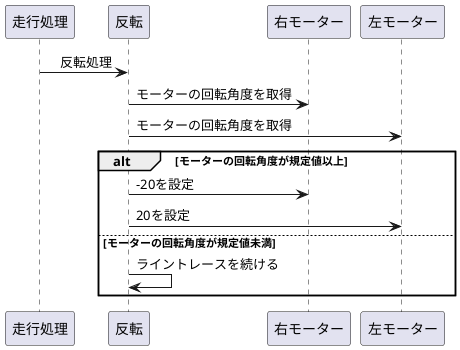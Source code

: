 @startuml
走行処理 -> 反転:　反転処理
反転 -> 右モーター: モーターの回転角度を取得
反転 -> 左モーター: モーターの回転角度を取得

alt モーターの回転角度が規定値以上
反転 -> 右モーター:-20を設定
反転 -> 左モーター:20を設定
else モーターの回転角度が規定値未満
反転 -> 反転: ライントレースを続ける
end


